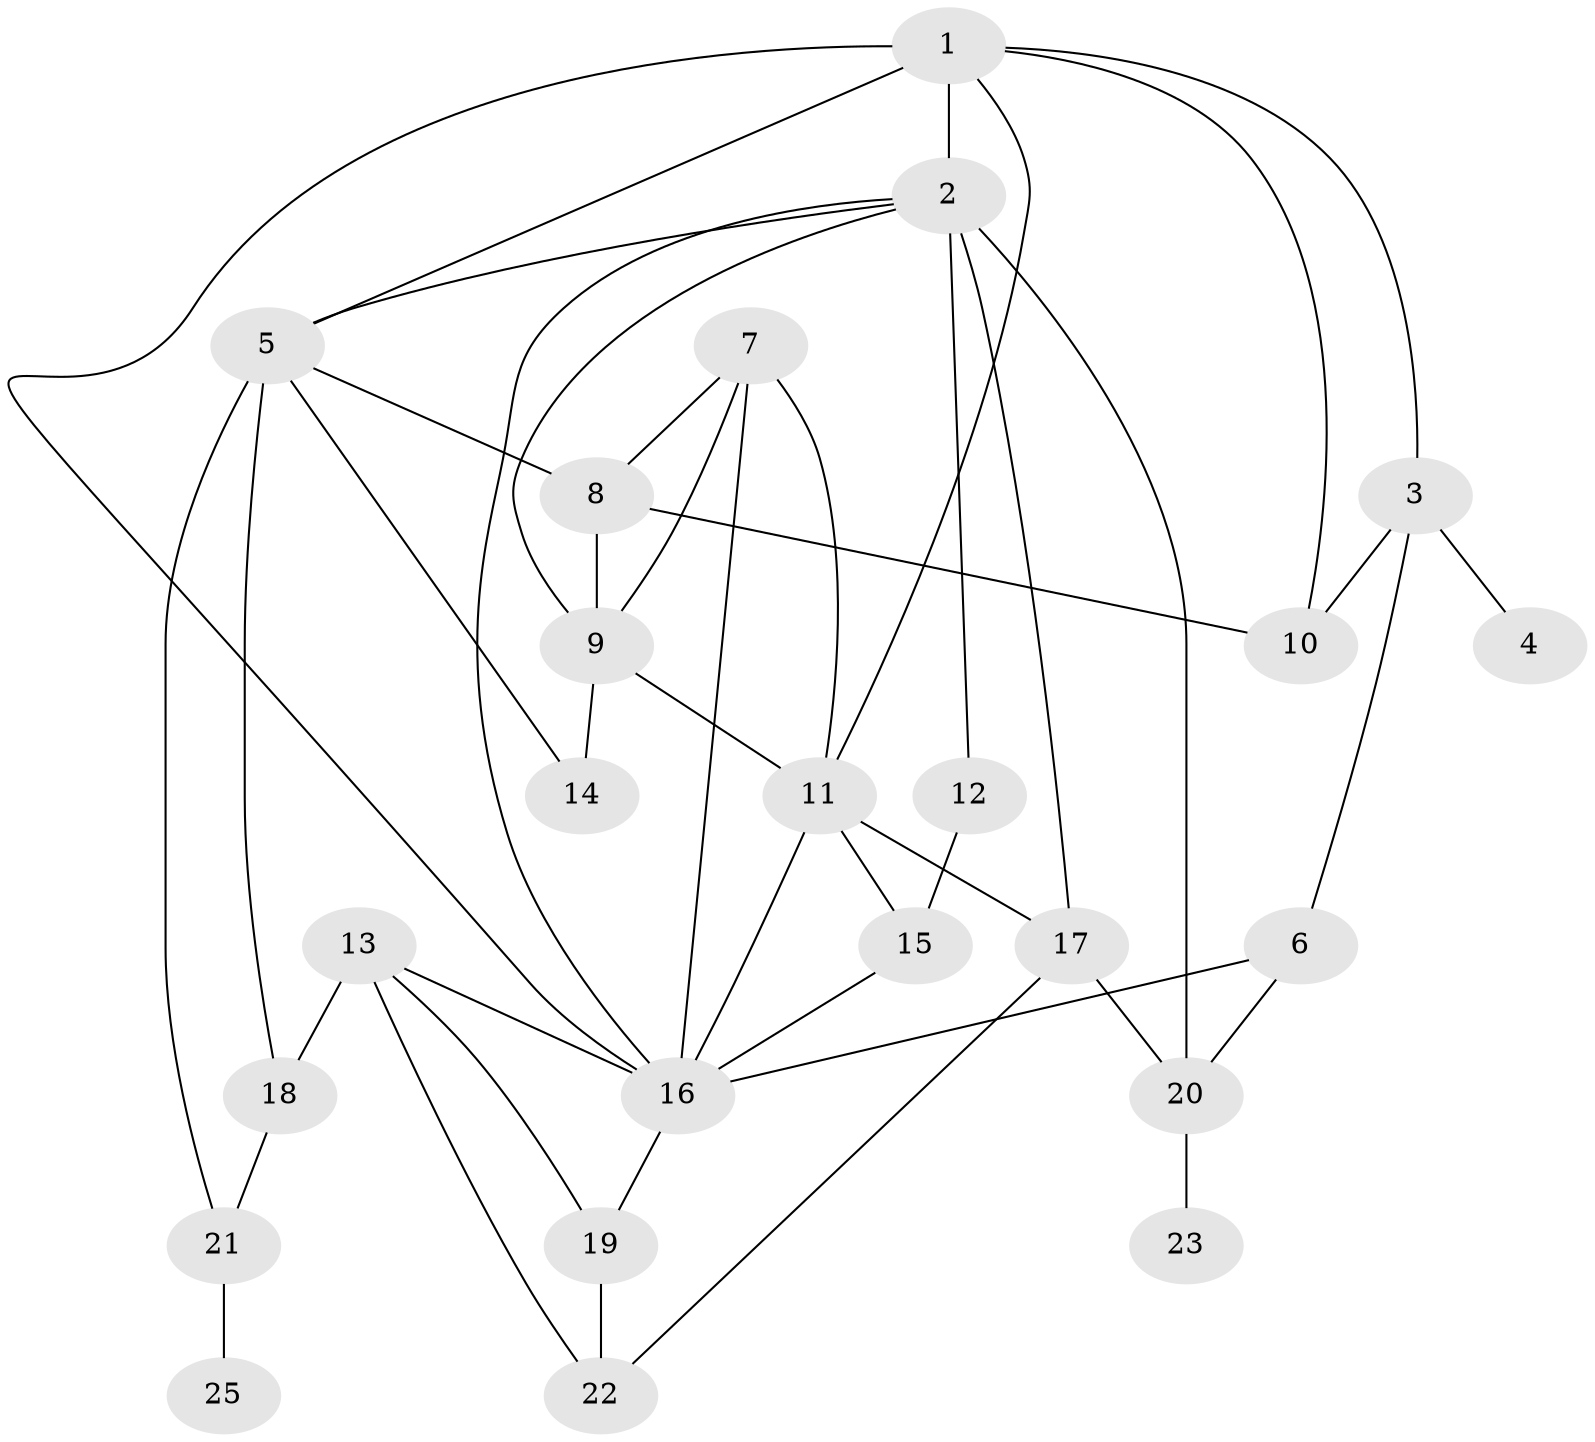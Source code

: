 // original degree distribution, {2: 0.2542372881355932, 5: 0.0847457627118644, 4: 0.1864406779661017, 1: 0.1864406779661017, 3: 0.1864406779661017, 8: 0.01694915254237288, 7: 0.01694915254237288, 6: 0.05084745762711865, 0: 0.01694915254237288}
// Generated by graph-tools (version 1.1) at 2025/48/03/04/25 22:48:26]
// undirected, 24 vertices, 45 edges
graph export_dot {
  node [color=gray90,style=filled];
  1;
  2;
  3;
  4;
  5;
  6;
  7;
  8;
  9;
  10;
  11;
  12;
  13;
  14;
  15;
  16;
  17;
  18;
  19;
  20;
  21;
  22;
  23;
  25;
  1 -- 2 [weight=2.0];
  1 -- 3 [weight=1.0];
  1 -- 5 [weight=1.0];
  1 -- 10 [weight=1.0];
  1 -- 11 [weight=1.0];
  1 -- 16 [weight=1.0];
  2 -- 5 [weight=1.0];
  2 -- 9 [weight=2.0];
  2 -- 12 [weight=1.0];
  2 -- 16 [weight=1.0];
  2 -- 17 [weight=1.0];
  2 -- 20 [weight=2.0];
  3 -- 4 [weight=1.0];
  3 -- 6 [weight=1.0];
  3 -- 10 [weight=1.0];
  5 -- 8 [weight=2.0];
  5 -- 14 [weight=1.0];
  5 -- 18 [weight=1.0];
  5 -- 21 [weight=1.0];
  6 -- 16 [weight=1.0];
  6 -- 20 [weight=2.0];
  7 -- 8 [weight=1.0];
  7 -- 9 [weight=1.0];
  7 -- 11 [weight=1.0];
  7 -- 16 [weight=1.0];
  8 -- 9 [weight=2.0];
  8 -- 10 [weight=1.0];
  9 -- 11 [weight=1.0];
  9 -- 14 [weight=1.0];
  11 -- 15 [weight=1.0];
  11 -- 16 [weight=1.0];
  11 -- 17 [weight=1.0];
  12 -- 15 [weight=2.0];
  13 -- 16 [weight=1.0];
  13 -- 18 [weight=1.0];
  13 -- 19 [weight=1.0];
  13 -- 22 [weight=2.0];
  15 -- 16 [weight=1.0];
  16 -- 19 [weight=1.0];
  17 -- 20 [weight=3.0];
  17 -- 22 [weight=2.0];
  18 -- 21 [weight=1.0];
  19 -- 22 [weight=1.0];
  20 -- 23 [weight=1.0];
  21 -- 25 [weight=2.0];
}

